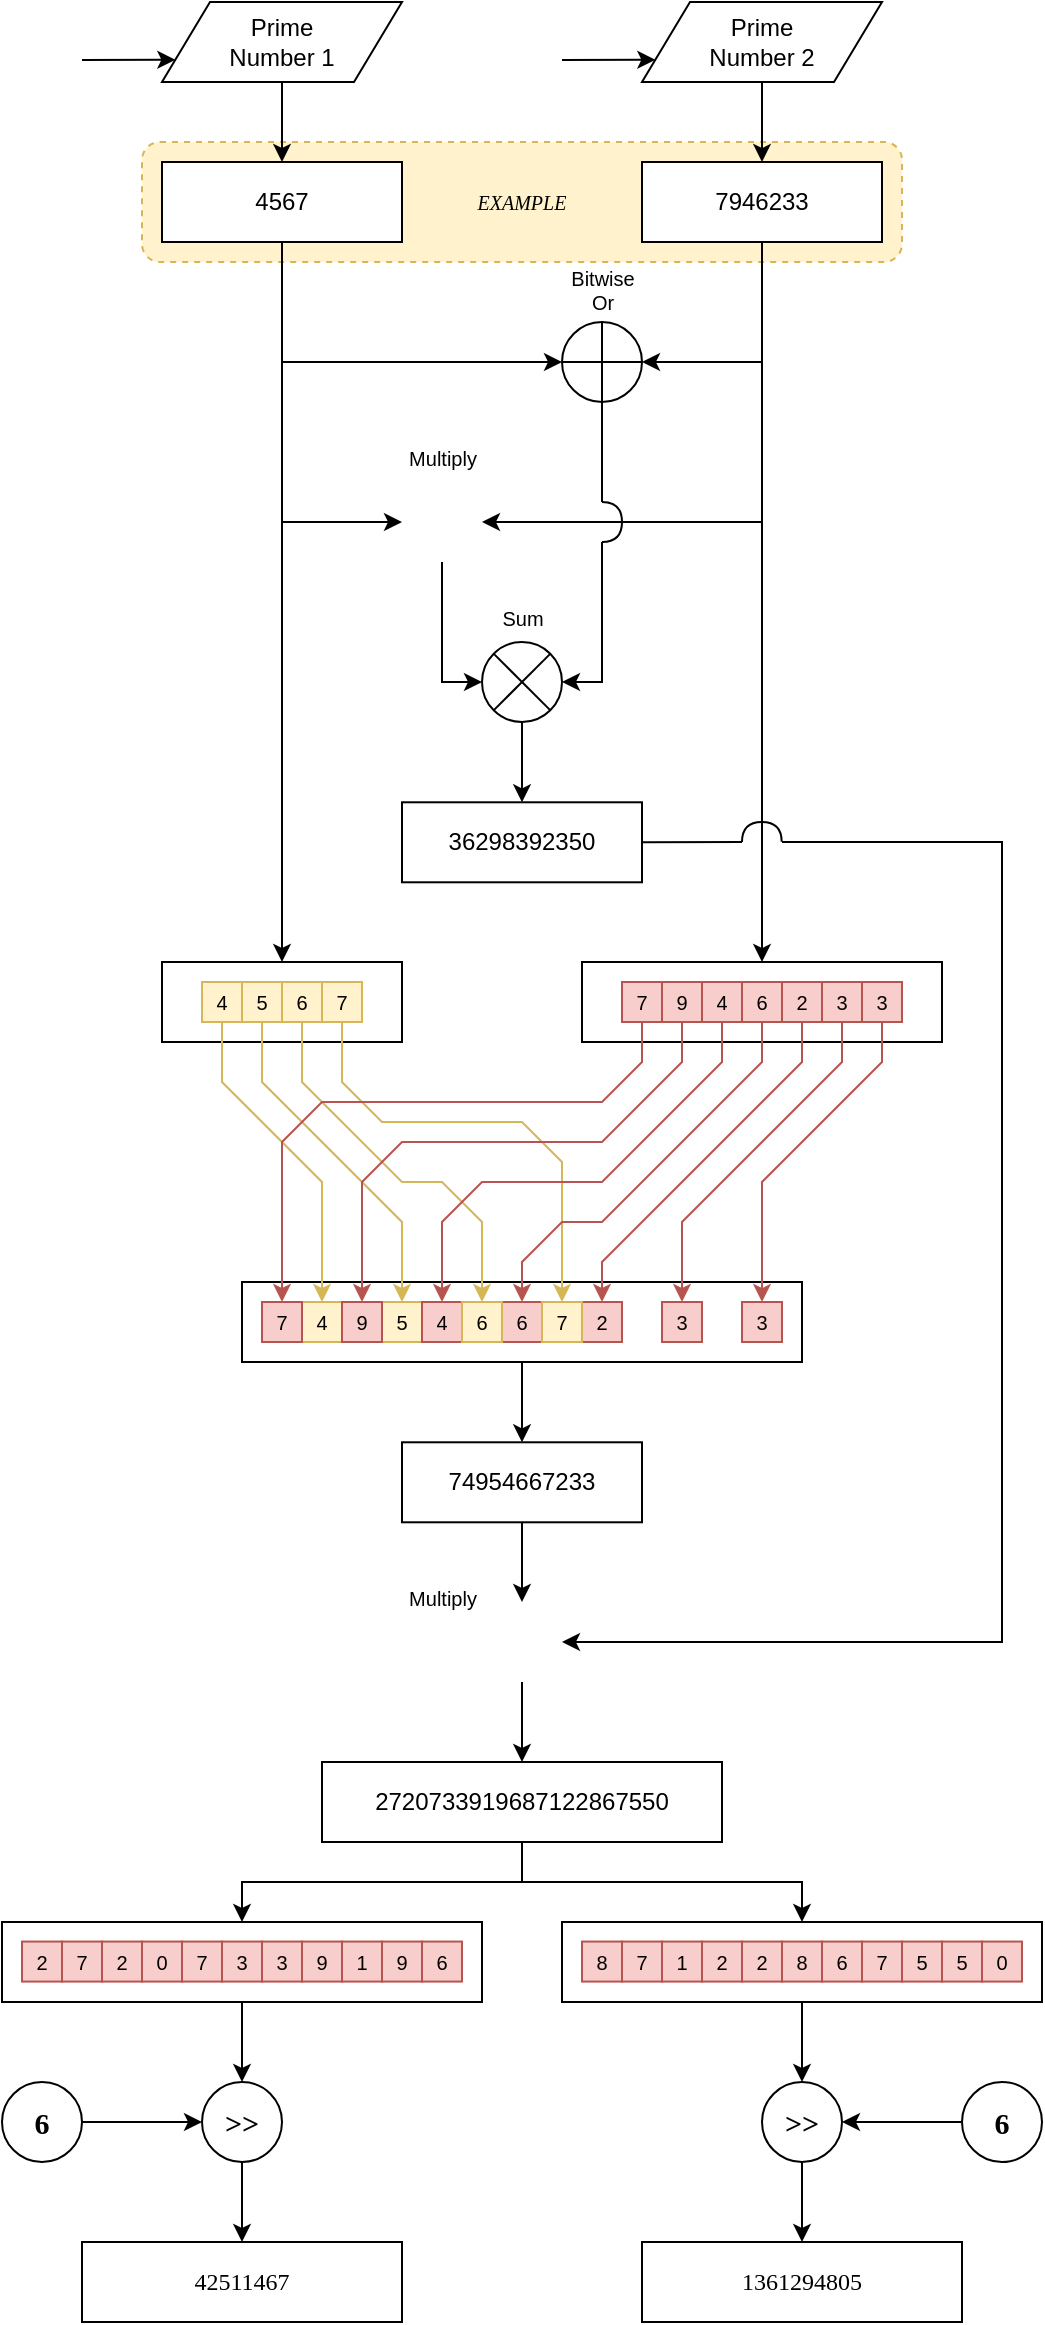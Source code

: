 <mxfile version="12.1.3" type="device" pages="1"><diagram id="jbqOxsmeRK4jjhSjSJYI" name="Page-1"><mxGraphModel dx="1173" dy="638" grid="1" gridSize="10" guides="1" tooltips="1" connect="1" arrows="1" fold="1" page="1" pageScale="1" pageWidth="827" pageHeight="1169" math="0" shadow="0"><root><mxCell id="0"/><mxCell id="1" parent="0"/><mxCell id="CDNCdP-8ZoAq6dgGK4kh-92" style="edgeStyle=none;rounded=0;orthogonalLoop=1;jettySize=auto;html=1;exitX=0.5;exitY=1;exitDx=0;exitDy=0;fontFamily=Verdana;fontSize=10;" edge="1" parent="1" source="CDNCdP-8ZoAq6dgGK4kh-89" target="CDNCdP-8ZoAq6dgGK4kh-90"><mxGeometry relative="1" as="geometry"/></mxCell><mxCell id="CDNCdP-8ZoAq6dgGK4kh-89" value="" style="rounded=0;whiteSpace=wrap;html=1;fillColor=#ffffff;fontFamily=Verdana;fontSize=10;align=center;" vertex="1" parent="1"><mxGeometry x="280" y="680" width="280" height="40" as="geometry"/></mxCell><mxCell id="CDNCdP-8ZoAq6dgGK4kh-86" value="" style="rounded=0;whiteSpace=wrap;html=1;fillColor=#ffffff;fontFamily=Verdana;fontSize=10;align=center;" vertex="1" parent="1"><mxGeometry x="450" y="520" width="180" height="40" as="geometry"/></mxCell><mxCell id="CDNCdP-8ZoAq6dgGK4kh-85" value="" style="rounded=0;whiteSpace=wrap;html=1;fillColor=#ffffff;fontFamily=Verdana;fontSize=10;align=center;" vertex="1" parent="1"><mxGeometry x="240" y="520" width="120" height="40" as="geometry"/></mxCell><mxCell id="CDNCdP-8ZoAq6dgGK4kh-80" value="" style="rounded=1;whiteSpace=wrap;html=1;fontSize=10;align=center;dashed=1;fillColor=#fff2cc;strokeColor=#d6b656;fontStyle=0" vertex="1" parent="1"><mxGeometry x="230" y="110" width="380" height="60" as="geometry"/></mxCell><mxCell id="CDNCdP-8ZoAq6dgGK4kh-10" style="edgeStyle=orthogonalEdgeStyle;rounded=0;orthogonalLoop=1;jettySize=auto;html=1;exitX=0.5;exitY=1;exitDx=0;exitDy=0;entryX=0.5;entryY=0;entryDx=0;entryDy=0;" edge="1" parent="1" source="CDNCdP-8ZoAq6dgGK4kh-1" target="CDNCdP-8ZoAq6dgGK4kh-7"><mxGeometry relative="1" as="geometry"/></mxCell><mxCell id="CDNCdP-8ZoAq6dgGK4kh-1" value="&lt;div&gt;Prime&lt;/div&gt;&lt;div&gt;Number 1&lt;/div&gt;" style="shape=parallelogram;perimeter=parallelogramPerimeter;whiteSpace=wrap;html=1;" vertex="1" parent="1"><mxGeometry x="240" y="40" width="120" height="40" as="geometry"/></mxCell><mxCell id="CDNCdP-8ZoAq6dgGK4kh-9" style="edgeStyle=orthogonalEdgeStyle;rounded=0;orthogonalLoop=1;jettySize=auto;html=1;exitX=0.5;exitY=1;exitDx=0;exitDy=0;entryX=0.5;entryY=0;entryDx=0;entryDy=0;" edge="1" parent="1" source="CDNCdP-8ZoAq6dgGK4kh-2" target="CDNCdP-8ZoAq6dgGK4kh-8"><mxGeometry relative="1" as="geometry"/></mxCell><mxCell id="CDNCdP-8ZoAq6dgGK4kh-2" value="&lt;div&gt;Prime&lt;/div&gt;&lt;div&gt;Number 2&lt;br&gt;&lt;/div&gt;" style="shape=parallelogram;perimeter=parallelogramPerimeter;whiteSpace=wrap;html=1;" vertex="1" parent="1"><mxGeometry x="480" y="40" width="120" height="40" as="geometry"/></mxCell><mxCell id="CDNCdP-8ZoAq6dgGK4kh-3" value="" style="endArrow=classic;html=1;entryX=0;entryY=0.75;entryDx=0;entryDy=0;" edge="1" parent="1" target="CDNCdP-8ZoAq6dgGK4kh-1"><mxGeometry width="50" height="50" relative="1" as="geometry"><mxPoint x="200" y="69" as="sourcePoint"/><mxPoint x="260" y="120" as="targetPoint"/></mxGeometry></mxCell><mxCell id="CDNCdP-8ZoAq6dgGK4kh-4" value="" style="endArrow=classic;html=1;entryX=0;entryY=0.75;entryDx=0;entryDy=0;" edge="1" parent="1" target="CDNCdP-8ZoAq6dgGK4kh-2"><mxGeometry width="50" height="50" relative="1" as="geometry"><mxPoint x="440" y="69" as="sourcePoint"/><mxPoint x="390" y="100" as="targetPoint"/></mxGeometry></mxCell><mxCell id="CDNCdP-8ZoAq6dgGK4kh-16" style="edgeStyle=orthogonalEdgeStyle;rounded=0;orthogonalLoop=1;jettySize=auto;html=1;exitX=0.5;exitY=1;exitDx=0;exitDy=0;entryX=0;entryY=0.5;entryDx=0;entryDy=0;" edge="1" parent="1" source="CDNCdP-8ZoAq6dgGK4kh-7" target="CDNCdP-8ZoAq6dgGK4kh-11"><mxGeometry relative="1" as="geometry"/></mxCell><mxCell id="CDNCdP-8ZoAq6dgGK4kh-18" style="edgeStyle=orthogonalEdgeStyle;rounded=0;orthogonalLoop=1;jettySize=auto;html=1;exitX=0.5;exitY=1;exitDx=0;exitDy=0;entryX=0;entryY=0.5;entryDx=0;entryDy=0;" edge="1" parent="1" source="CDNCdP-8ZoAq6dgGK4kh-7" target="CDNCdP-8ZoAq6dgGK4kh-17"><mxGeometry relative="1" as="geometry"/></mxCell><mxCell id="CDNCdP-8ZoAq6dgGK4kh-88" style="edgeStyle=none;rounded=0;orthogonalLoop=1;jettySize=auto;html=1;exitX=0.5;exitY=1;exitDx=0;exitDy=0;entryX=0.5;entryY=0;entryDx=0;entryDy=0;fontFamily=Verdana;fontSize=10;" edge="1" parent="1" source="CDNCdP-8ZoAq6dgGK4kh-7" target="CDNCdP-8ZoAq6dgGK4kh-85"><mxGeometry relative="1" as="geometry"/></mxCell><mxCell id="CDNCdP-8ZoAq6dgGK4kh-7" value="4567" style="rounded=0;whiteSpace=wrap;html=1;" vertex="1" parent="1"><mxGeometry x="240" y="120" width="120" height="40" as="geometry"/></mxCell><mxCell id="CDNCdP-8ZoAq6dgGK4kh-15" style="edgeStyle=orthogonalEdgeStyle;rounded=0;orthogonalLoop=1;jettySize=auto;html=1;exitX=0.5;exitY=1;exitDx=0;exitDy=0;entryX=1;entryY=0.5;entryDx=0;entryDy=0;" edge="1" parent="1" source="CDNCdP-8ZoAq6dgGK4kh-8" target="CDNCdP-8ZoAq6dgGK4kh-11"><mxGeometry relative="1" as="geometry"/></mxCell><mxCell id="CDNCdP-8ZoAq6dgGK4kh-19" style="edgeStyle=orthogonalEdgeStyle;rounded=0;orthogonalLoop=1;jettySize=auto;html=1;exitX=0.5;exitY=1;exitDx=0;exitDy=0;entryX=1;entryY=0.5;entryDx=0;entryDy=0;" edge="1" parent="1" source="CDNCdP-8ZoAq6dgGK4kh-8" target="CDNCdP-8ZoAq6dgGK4kh-17"><mxGeometry relative="1" as="geometry"/></mxCell><mxCell id="CDNCdP-8ZoAq6dgGK4kh-87" style="edgeStyle=none;rounded=0;orthogonalLoop=1;jettySize=auto;html=1;exitX=0.5;exitY=1;exitDx=0;exitDy=0;entryX=0.5;entryY=0;entryDx=0;entryDy=0;fontFamily=Verdana;fontSize=10;" edge="1" parent="1" source="CDNCdP-8ZoAq6dgGK4kh-8" target="CDNCdP-8ZoAq6dgGK4kh-86"><mxGeometry relative="1" as="geometry"/></mxCell><mxCell id="CDNCdP-8ZoAq6dgGK4kh-8" value="7946233" style="rounded=0;whiteSpace=wrap;html=1;" vertex="1" parent="1"><mxGeometry x="480" y="120" width="120" height="40" as="geometry"/></mxCell><mxCell id="CDNCdP-8ZoAq6dgGK4kh-11" value="" style="shape=orEllipse;perimeter=ellipsePerimeter;whiteSpace=wrap;html=1;backgroundOutline=1;" vertex="1" parent="1"><mxGeometry x="440" y="200" width="40" height="40" as="geometry"/></mxCell><mxCell id="CDNCdP-8ZoAq6dgGK4kh-30" style="edgeStyle=orthogonalEdgeStyle;rounded=0;orthogonalLoop=1;jettySize=auto;html=1;exitX=0.5;exitY=1;exitDx=0;exitDy=0;entryX=0;entryY=0.5;entryDx=0;entryDy=0;fontSize=10;" edge="1" parent="1" source="CDNCdP-8ZoAq6dgGK4kh-17" target="CDNCdP-8ZoAq6dgGK4kh-22"><mxGeometry relative="1" as="geometry"/></mxCell><mxCell id="CDNCdP-8ZoAq6dgGK4kh-17" value="" style="shape=image;html=1;verticalAlign=top;verticalLabelPosition=bottom;labelBackgroundColor=#ffffff;imageAspect=0;aspect=fixed;image=https://cdn2.iconfinder.com/data/icons/ios-tab-bar/25/Cross_Cricle-128.png" vertex="1" parent="1"><mxGeometry x="360" y="280" width="40" height="40" as="geometry"/></mxCell><mxCell id="CDNCdP-8ZoAq6dgGK4kh-20" value="&lt;div style=&quot;font-size: 10px;&quot;&gt;Bitwise&lt;/div&gt;&lt;div style=&quot;font-size: 10px;&quot; align=&quot;center&quot;&gt;Or&lt;/div&gt;" style="text;html=1;resizable=0;points=[];autosize=1;align=center;verticalAlign=top;spacingTop=-4;fontSize=10;" vertex="1" parent="1"><mxGeometry x="430" y="170" width="60" height="30" as="geometry"/></mxCell><mxCell id="CDNCdP-8ZoAq6dgGK4kh-21" value="Multiply" style="text;html=1;resizable=0;points=[];autosize=1;align=center;verticalAlign=top;spacingTop=-4;fontSize=10;" vertex="1" parent="1"><mxGeometry x="350" y="260" width="60" height="10" as="geometry"/></mxCell><mxCell id="CDNCdP-8ZoAq6dgGK4kh-95" style="edgeStyle=none;rounded=0;orthogonalLoop=1;jettySize=auto;html=1;exitX=0.5;exitY=1;exitDx=0;exitDy=0;entryX=0.5;entryY=0;entryDx=0;entryDy=0;fontFamily=Verdana;fontSize=10;" edge="1" parent="1" source="CDNCdP-8ZoAq6dgGK4kh-22" target="CDNCdP-8ZoAq6dgGK4kh-94"><mxGeometry relative="1" as="geometry"/></mxCell><mxCell id="CDNCdP-8ZoAq6dgGK4kh-22" value="" style="shape=sumEllipse;perimeter=ellipsePerimeter;whiteSpace=wrap;html=1;backgroundOutline=1;fontSize=10;" vertex="1" parent="1"><mxGeometry x="400" y="360" width="40" height="40" as="geometry"/></mxCell><mxCell id="CDNCdP-8ZoAq6dgGK4kh-25" value="" style="endArrow=none;html=1;fontSize=10;edgeStyle=orthogonalEdgeStyle;curved=1;" edge="1" parent="1"><mxGeometry width="50" height="50" relative="1" as="geometry"><mxPoint x="460" y="310" as="sourcePoint"/><mxPoint x="460" y="290" as="targetPoint"/><Array as="points"><mxPoint x="470" y="310"/><mxPoint x="470" y="290"/></Array></mxGeometry></mxCell><mxCell id="CDNCdP-8ZoAq6dgGK4kh-27" value="" style="endArrow=classic;html=1;fontSize=10;entryX=1;entryY=0.5;entryDx=0;entryDy=0;edgeStyle=orthogonalEdgeStyle;rounded=0;" edge="1" parent="1" target="CDNCdP-8ZoAq6dgGK4kh-22"><mxGeometry width="50" height="50" relative="1" as="geometry"><mxPoint x="460" y="310" as="sourcePoint"/><mxPoint x="530" y="330" as="targetPoint"/><Array as="points"><mxPoint x="460" y="380"/></Array></mxGeometry></mxCell><mxCell id="CDNCdP-8ZoAq6dgGK4kh-28" value="" style="endArrow=none;html=1;fontSize=10;entryX=0.5;entryY=1;entryDx=0;entryDy=0;" edge="1" parent="1" target="CDNCdP-8ZoAq6dgGK4kh-11"><mxGeometry width="50" height="50" relative="1" as="geometry"><mxPoint x="460" y="290" as="sourcePoint"/><mxPoint x="480" y="310" as="targetPoint"/></mxGeometry></mxCell><mxCell id="CDNCdP-8ZoAq6dgGK4kh-31" value="Sum" style="text;html=1;resizable=0;points=[];autosize=1;align=center;verticalAlign=top;spacingTop=-4;fontSize=10;" vertex="1" parent="1"><mxGeometry x="400" y="340" width="40" height="10" as="geometry"/></mxCell><mxCell id="CDNCdP-8ZoAq6dgGK4kh-78" style="edgeStyle=none;rounded=0;orthogonalLoop=1;jettySize=auto;html=1;exitX=0.5;exitY=1;exitDx=0;exitDy=0;fontSize=10;entryX=0.5;entryY=0;entryDx=0;entryDy=0;fillColor=#fff2cc;strokeColor=#d6b656;" edge="1" parent="1" source="CDNCdP-8ZoAq6dgGK4kh-32" target="CDNCdP-8ZoAq6dgGK4kh-45"><mxGeometry relative="1" as="geometry"><mxPoint x="260" y="580" as="targetPoint"/><Array as="points"><mxPoint x="270" y="580"/><mxPoint x="320" y="630"/></Array></mxGeometry></mxCell><mxCell id="CDNCdP-8ZoAq6dgGK4kh-32" value="4" style="rounded=0;whiteSpace=wrap;html=1;fontSize=10;align=center;fillColor=#fff2cc;strokeColor=#d6b656;" vertex="1" parent="1"><mxGeometry x="260" y="530" width="20" height="20" as="geometry"/></mxCell><mxCell id="CDNCdP-8ZoAq6dgGK4kh-84" style="edgeStyle=none;rounded=0;orthogonalLoop=1;jettySize=auto;html=1;exitX=0.5;exitY=1;exitDx=0;exitDy=0;entryX=0.5;entryY=0;entryDx=0;entryDy=0;fontFamily=Verdana;fontSize=10;fillColor=#fff2cc;strokeColor=#d6b656;" edge="1" parent="1" source="CDNCdP-8ZoAq6dgGK4kh-33" target="CDNCdP-8ZoAq6dgGK4kh-47"><mxGeometry relative="1" as="geometry"><Array as="points"><mxPoint x="290" y="580"/><mxPoint x="360" y="650"/></Array></mxGeometry></mxCell><mxCell id="CDNCdP-8ZoAq6dgGK4kh-33" value="5" style="rounded=0;whiteSpace=wrap;html=1;fontSize=10;align=center;fillColor=#fff2cc;strokeColor=#d6b656;" vertex="1" parent="1"><mxGeometry x="280" y="530" width="20" height="20" as="geometry"/></mxCell><mxCell id="CDNCdP-8ZoAq6dgGK4kh-76" style="edgeStyle=none;rounded=0;orthogonalLoop=1;jettySize=auto;html=1;exitX=0.5;exitY=1;exitDx=0;exitDy=0;entryX=0.5;entryY=0;entryDx=0;entryDy=0;fontSize=10;fillColor=#fff2cc;strokeColor=#d6b656;" edge="1" parent="1" source="CDNCdP-8ZoAq6dgGK4kh-34" target="CDNCdP-8ZoAq6dgGK4kh-54"><mxGeometry relative="1" as="geometry"><Array as="points"><mxPoint x="310" y="580"/><mxPoint x="360" y="630"/><mxPoint x="380" y="630"/><mxPoint x="400" y="650"/></Array></mxGeometry></mxCell><mxCell id="CDNCdP-8ZoAq6dgGK4kh-34" value="6" style="rounded=0;whiteSpace=wrap;html=1;fontSize=10;align=center;fillColor=#fff2cc;strokeColor=#d6b656;" vertex="1" parent="1"><mxGeometry x="300" y="530" width="20" height="20" as="geometry"/></mxCell><mxCell id="CDNCdP-8ZoAq6dgGK4kh-75" style="edgeStyle=none;rounded=0;orthogonalLoop=1;jettySize=auto;html=1;exitX=0.5;exitY=1;exitDx=0;exitDy=0;entryX=0.5;entryY=0;entryDx=0;entryDy=0;fontSize=10;fillColor=#fff2cc;strokeColor=#d6b656;" edge="1" parent="1" source="CDNCdP-8ZoAq6dgGK4kh-35" target="CDNCdP-8ZoAq6dgGK4kh-55"><mxGeometry relative="1" as="geometry"><Array as="points"><mxPoint x="330" y="580"/><mxPoint x="350" y="600"/><mxPoint x="420" y="600"/><mxPoint x="440" y="620"/></Array></mxGeometry></mxCell><mxCell id="CDNCdP-8ZoAq6dgGK4kh-35" value="7" style="rounded=0;whiteSpace=wrap;html=1;fontSize=10;align=center;fillColor=#fff2cc;strokeColor=#d6b656;" vertex="1" parent="1"><mxGeometry x="320" y="530" width="20" height="20" as="geometry"/></mxCell><mxCell id="CDNCdP-8ZoAq6dgGK4kh-63" style="edgeStyle=none;rounded=0;orthogonalLoop=1;jettySize=auto;html=1;exitX=0.5;exitY=1;exitDx=0;exitDy=0;entryX=0.5;entryY=0;entryDx=0;entryDy=0;fontSize=10;fillColor=#f8cecc;strokeColor=#b85450;" edge="1" parent="1" source="CDNCdP-8ZoAq6dgGK4kh-36" target="CDNCdP-8ZoAq6dgGK4kh-46"><mxGeometry relative="1" as="geometry"><Array as="points"><mxPoint x="480" y="570"/><mxPoint x="460" y="590"/><mxPoint x="320" y="590"/><mxPoint x="300" y="610"/></Array></mxGeometry></mxCell><mxCell id="CDNCdP-8ZoAq6dgGK4kh-36" value="7" style="rounded=0;whiteSpace=wrap;html=1;fontSize=10;align=center;fillColor=#f8cecc;strokeColor=#b85450;" vertex="1" parent="1"><mxGeometry x="470" y="530" width="20" height="20" as="geometry"/></mxCell><mxCell id="CDNCdP-8ZoAq6dgGK4kh-65" style="edgeStyle=none;rounded=0;orthogonalLoop=1;jettySize=auto;html=1;exitX=0.5;exitY=1;exitDx=0;exitDy=0;entryX=0.5;entryY=0;entryDx=0;entryDy=0;fontSize=10;fillColor=#f8cecc;strokeColor=#b85450;" edge="1" parent="1" source="CDNCdP-8ZoAq6dgGK4kh-37" target="CDNCdP-8ZoAq6dgGK4kh-48"><mxGeometry relative="1" as="geometry"><Array as="points"><mxPoint x="500" y="570"/><mxPoint x="460" y="610"/><mxPoint x="360" y="610"/><mxPoint x="340" y="630"/></Array></mxGeometry></mxCell><mxCell id="CDNCdP-8ZoAq6dgGK4kh-37" value="9" style="rounded=0;whiteSpace=wrap;html=1;fontSize=10;align=center;fillColor=#f8cecc;strokeColor=#b85450;" vertex="1" parent="1"><mxGeometry x="490" y="530" width="20" height="20" as="geometry"/></mxCell><mxCell id="CDNCdP-8ZoAq6dgGK4kh-66" style="edgeStyle=none;rounded=0;orthogonalLoop=1;jettySize=auto;html=1;exitX=0.5;exitY=1;exitDx=0;exitDy=0;entryX=0.5;entryY=0;entryDx=0;entryDy=0;fontSize=10;fillColor=#f8cecc;strokeColor=#b85450;" edge="1" parent="1" source="CDNCdP-8ZoAq6dgGK4kh-38" target="CDNCdP-8ZoAq6dgGK4kh-49"><mxGeometry relative="1" as="geometry"><Array as="points"><mxPoint x="520" y="570"/><mxPoint x="460" y="630"/><mxPoint x="400" y="630"/><mxPoint x="380" y="650"/></Array></mxGeometry></mxCell><mxCell id="CDNCdP-8ZoAq6dgGK4kh-38" value="4" style="rounded=0;whiteSpace=wrap;html=1;fontSize=10;align=center;fillColor=#f8cecc;strokeColor=#b85450;" vertex="1" parent="1"><mxGeometry x="510" y="530" width="20" height="20" as="geometry"/></mxCell><mxCell id="CDNCdP-8ZoAq6dgGK4kh-67" style="edgeStyle=none;rounded=0;orthogonalLoop=1;jettySize=auto;html=1;exitX=0.5;exitY=1;exitDx=0;exitDy=0;entryX=0.5;entryY=0;entryDx=0;entryDy=0;fontSize=10;fillColor=#f8cecc;strokeColor=#b85450;" edge="1" parent="1" source="CDNCdP-8ZoAq6dgGK4kh-39" target="CDNCdP-8ZoAq6dgGK4kh-50"><mxGeometry relative="1" as="geometry"><Array as="points"><mxPoint x="540" y="570"/><mxPoint x="460" y="650"/><mxPoint x="440" y="650"/><mxPoint x="420" y="670"/></Array></mxGeometry></mxCell><mxCell id="CDNCdP-8ZoAq6dgGK4kh-39" value="6" style="rounded=0;whiteSpace=wrap;html=1;fontSize=10;align=center;fillColor=#f8cecc;strokeColor=#b85450;" vertex="1" parent="1"><mxGeometry x="530" y="530" width="20" height="20" as="geometry"/></mxCell><mxCell id="CDNCdP-8ZoAq6dgGK4kh-68" style="edgeStyle=none;rounded=0;orthogonalLoop=1;jettySize=auto;html=1;exitX=0.5;exitY=1;exitDx=0;exitDy=0;fontSize=10;entryX=0.5;entryY=0;entryDx=0;entryDy=0;fillColor=#f8cecc;strokeColor=#b85450;" edge="1" parent="1" source="CDNCdP-8ZoAq6dgGK4kh-40" target="CDNCdP-8ZoAq6dgGK4kh-51"><mxGeometry relative="1" as="geometry"><mxPoint x="570" y="640" as="targetPoint"/><Array as="points"><mxPoint x="560" y="570"/><mxPoint x="460" y="670"/></Array></mxGeometry></mxCell><mxCell id="CDNCdP-8ZoAq6dgGK4kh-40" value="2" style="rounded=0;whiteSpace=wrap;html=1;fontSize=10;align=center;fillColor=#f8cecc;strokeColor=#b85450;" vertex="1" parent="1"><mxGeometry x="550" y="530" width="20" height="20" as="geometry"/></mxCell><mxCell id="CDNCdP-8ZoAq6dgGK4kh-69" style="edgeStyle=none;rounded=0;orthogonalLoop=1;jettySize=auto;html=1;exitX=0.5;exitY=1;exitDx=0;exitDy=0;entryX=0.5;entryY=0;entryDx=0;entryDy=0;fontSize=10;fillColor=#f8cecc;strokeColor=#b85450;" edge="1" parent="1" source="CDNCdP-8ZoAq6dgGK4kh-41" target="CDNCdP-8ZoAq6dgGK4kh-52"><mxGeometry relative="1" as="geometry"><Array as="points"><mxPoint x="580" y="570"/><mxPoint x="500" y="650"/></Array></mxGeometry></mxCell><mxCell id="CDNCdP-8ZoAq6dgGK4kh-41" value="3" style="rounded=0;whiteSpace=wrap;html=1;fontSize=10;align=center;fillColor=#f8cecc;strokeColor=#b85450;" vertex="1" parent="1"><mxGeometry x="570" y="530" width="20" height="20" as="geometry"/></mxCell><mxCell id="CDNCdP-8ZoAq6dgGK4kh-70" style="edgeStyle=none;rounded=0;orthogonalLoop=1;jettySize=auto;html=1;exitX=0.5;exitY=1;exitDx=0;exitDy=0;entryX=0.5;entryY=0;entryDx=0;entryDy=0;fontSize=10;fillColor=#f8cecc;strokeColor=#b85450;" edge="1" parent="1" source="CDNCdP-8ZoAq6dgGK4kh-42" target="CDNCdP-8ZoAq6dgGK4kh-53"><mxGeometry relative="1" as="geometry"><Array as="points"><mxPoint x="600" y="570"/><mxPoint x="540" y="630"/></Array></mxGeometry></mxCell><mxCell id="CDNCdP-8ZoAq6dgGK4kh-42" value="3" style="rounded=0;whiteSpace=wrap;html=1;fontSize=10;align=center;fillColor=#f8cecc;strokeColor=#b85450;" vertex="1" parent="1"><mxGeometry x="590" y="530" width="20" height="20" as="geometry"/></mxCell><mxCell id="CDNCdP-8ZoAq6dgGK4kh-45" value="4" style="rounded=0;whiteSpace=wrap;html=1;fontSize=10;align=center;fillColor=#fff2cc;strokeColor=#d6b656;" vertex="1" parent="1"><mxGeometry x="310" y="690" width="20" height="20" as="geometry"/></mxCell><mxCell id="CDNCdP-8ZoAq6dgGK4kh-46" value="7" style="rounded=0;whiteSpace=wrap;html=1;fontSize=10;align=center;fillColor=#f8cecc;strokeColor=#b85450;" vertex="1" parent="1"><mxGeometry x="290" y="690" width="20" height="20" as="geometry"/></mxCell><mxCell id="CDNCdP-8ZoAq6dgGK4kh-47" value="5" style="rounded=0;whiteSpace=wrap;html=1;fontSize=10;align=center;fillColor=#fff2cc;strokeColor=#d6b656;" vertex="1" parent="1"><mxGeometry x="350" y="690" width="20" height="20" as="geometry"/></mxCell><mxCell id="CDNCdP-8ZoAq6dgGK4kh-48" value="9" style="rounded=0;whiteSpace=wrap;html=1;fontSize=10;align=center;fillColor=#f8cecc;strokeColor=#b85450;" vertex="1" parent="1"><mxGeometry x="330" y="690" width="20" height="20" as="geometry"/></mxCell><mxCell id="CDNCdP-8ZoAq6dgGK4kh-49" value="4" style="rounded=0;whiteSpace=wrap;html=1;fontSize=10;align=center;fillColor=#f8cecc;strokeColor=#b85450;" vertex="1" parent="1"><mxGeometry x="370" y="690" width="20" height="20" as="geometry"/></mxCell><mxCell id="CDNCdP-8ZoAq6dgGK4kh-50" value="6" style="rounded=0;whiteSpace=wrap;html=1;fontSize=10;align=center;fillColor=#f8cecc;strokeColor=#b85450;" vertex="1" parent="1"><mxGeometry x="410" y="690" width="20" height="20" as="geometry"/></mxCell><mxCell id="CDNCdP-8ZoAq6dgGK4kh-51" value="2" style="rounded=0;whiteSpace=wrap;html=1;fontSize=10;align=center;fillColor=#f8cecc;strokeColor=#b85450;" vertex="1" parent="1"><mxGeometry x="450" y="690" width="20" height="20" as="geometry"/></mxCell><mxCell id="CDNCdP-8ZoAq6dgGK4kh-52" value="3" style="rounded=0;whiteSpace=wrap;html=1;fontSize=10;align=center;fillColor=#f8cecc;strokeColor=#b85450;" vertex="1" parent="1"><mxGeometry x="490" y="690" width="20" height="20" as="geometry"/></mxCell><mxCell id="CDNCdP-8ZoAq6dgGK4kh-53" value="3" style="rounded=0;whiteSpace=wrap;html=1;fontSize=10;align=center;fillColor=#f8cecc;strokeColor=#b85450;" vertex="1" parent="1"><mxGeometry x="530" y="690" width="20" height="20" as="geometry"/></mxCell><mxCell id="CDNCdP-8ZoAq6dgGK4kh-54" value="6" style="rounded=0;whiteSpace=wrap;html=1;fontSize=10;align=center;fillColor=#fff2cc;strokeColor=#d6b656;" vertex="1" parent="1"><mxGeometry x="390" y="690" width="20" height="20" as="geometry"/></mxCell><mxCell id="CDNCdP-8ZoAq6dgGK4kh-55" value="7" style="rounded=0;whiteSpace=wrap;html=1;fontSize=10;align=center;fillColor=#fff2cc;strokeColor=#d6b656;" vertex="1" parent="1"><mxGeometry x="430" y="690" width="20" height="20" as="geometry"/></mxCell><mxCell id="CDNCdP-8ZoAq6dgGK4kh-83" value="EXAMPLE" style="text;html=1;strokeColor=none;fillColor=none;align=center;verticalAlign=middle;whiteSpace=wrap;rounded=0;fontSize=10;fontStyle=2;fontFamily=Verdana;" vertex="1" parent="1"><mxGeometry x="400" y="130" width="40" height="20" as="geometry"/></mxCell><mxCell id="CDNCdP-8ZoAq6dgGK4kh-97" style="edgeStyle=none;rounded=0;orthogonalLoop=1;jettySize=auto;html=1;exitX=0.5;exitY=1;exitDx=0;exitDy=0;entryX=0.5;entryY=0;entryDx=0;entryDy=0;fontFamily=Verdana;fontSize=10;" edge="1" parent="1" source="CDNCdP-8ZoAq6dgGK4kh-90" target="CDNCdP-8ZoAq6dgGK4kh-96"><mxGeometry relative="1" as="geometry"/></mxCell><mxCell id="CDNCdP-8ZoAq6dgGK4kh-90" value="74954667233" style="rounded=0;whiteSpace=wrap;html=1;" vertex="1" parent="1"><mxGeometry x="360" y="760.143" width="120" height="40" as="geometry"/></mxCell><mxCell id="CDNCdP-8ZoAq6dgGK4kh-94" value="36298392350" style="rounded=0;whiteSpace=wrap;html=1;" vertex="1" parent="1"><mxGeometry x="360" y="440.143" width="120" height="40" as="geometry"/></mxCell><mxCell id="CDNCdP-8ZoAq6dgGK4kh-104" style="edgeStyle=none;rounded=0;orthogonalLoop=1;jettySize=auto;html=1;exitX=0.5;exitY=1;exitDx=0;exitDy=0;entryX=0.5;entryY=0;entryDx=0;entryDy=0;fontFamily=Verdana;fontSize=10;" edge="1" parent="1" source="CDNCdP-8ZoAq6dgGK4kh-96" target="CDNCdP-8ZoAq6dgGK4kh-103"><mxGeometry relative="1" as="geometry"/></mxCell><mxCell id="CDNCdP-8ZoAq6dgGK4kh-96" value="" style="shape=image;html=1;verticalAlign=top;verticalLabelPosition=bottom;labelBackgroundColor=#ffffff;imageAspect=0;aspect=fixed;image=https://cdn2.iconfinder.com/data/icons/ios-tab-bar/25/Cross_Cricle-128.png" vertex="1" parent="1"><mxGeometry x="400" y="840" width="40" height="40" as="geometry"/></mxCell><mxCell id="CDNCdP-8ZoAq6dgGK4kh-99" value="" style="endArrow=none;html=1;fontSize=10;edgeStyle=orthogonalEdgeStyle;curved=1;" edge="1" parent="1"><mxGeometry width="50" height="50" relative="1" as="geometry"><mxPoint x="549.833" y="459.833" as="sourcePoint"/><mxPoint x="530" y="460" as="targetPoint"/><Array as="points"><mxPoint x="550" y="450"/><mxPoint x="530" y="450"/></Array></mxGeometry></mxCell><mxCell id="CDNCdP-8ZoAq6dgGK4kh-100" value="" style="endArrow=none;html=1;fontFamily=Verdana;fontSize=10;exitX=1;exitY=0.5;exitDx=0;exitDy=0;" edge="1" parent="1" source="CDNCdP-8ZoAq6dgGK4kh-94"><mxGeometry width="50" height="50" relative="1" as="geometry"><mxPoint x="500" y="500" as="sourcePoint"/><mxPoint x="530" y="460" as="targetPoint"/></mxGeometry></mxCell><mxCell id="CDNCdP-8ZoAq6dgGK4kh-101" value="" style="endArrow=classic;html=1;fontFamily=Verdana;fontSize=10;entryX=1;entryY=0.5;entryDx=0;entryDy=0;rounded=0;" edge="1" parent="1" target="CDNCdP-8ZoAq6dgGK4kh-96"><mxGeometry width="50" height="50" relative="1" as="geometry"><mxPoint x="550" y="460" as="sourcePoint"/><mxPoint x="670" y="440" as="targetPoint"/><Array as="points"><mxPoint x="660" y="460"/><mxPoint x="660" y="860"/></Array></mxGeometry></mxCell><mxCell id="CDNCdP-8ZoAq6dgGK4kh-102" value="Multiply" style="text;html=1;resizable=0;points=[];autosize=1;align=center;verticalAlign=top;spacingTop=-4;fontSize=10;" vertex="1" parent="1"><mxGeometry x="350" y="830" width="60" height="10" as="geometry"/></mxCell><mxCell id="CDNCdP-8ZoAq6dgGK4kh-138" style="edgeStyle=orthogonalEdgeStyle;rounded=0;orthogonalLoop=1;jettySize=auto;html=1;exitX=0.5;exitY=1;exitDx=0;exitDy=0;entryX=0.5;entryY=0;entryDx=0;entryDy=0;fontFamily=Verdana;fontSize=10;" edge="1" parent="1" source="CDNCdP-8ZoAq6dgGK4kh-103" target="CDNCdP-8ZoAq6dgGK4kh-133"><mxGeometry relative="1" as="geometry"/></mxCell><mxCell id="CDNCdP-8ZoAq6dgGK4kh-139" style="edgeStyle=orthogonalEdgeStyle;rounded=0;orthogonalLoop=1;jettySize=auto;html=1;exitX=0.5;exitY=1;exitDx=0;exitDy=0;entryX=0.5;entryY=0;entryDx=0;entryDy=0;fontFamily=Verdana;fontSize=10;" edge="1" parent="1" source="CDNCdP-8ZoAq6dgGK4kh-103" target="CDNCdP-8ZoAq6dgGK4kh-134"><mxGeometry relative="1" as="geometry"/></mxCell><mxCell id="CDNCdP-8ZoAq6dgGK4kh-103" value="2720733919687122867550" style="rounded=0;whiteSpace=wrap;html=1;" vertex="1" parent="1"><mxGeometry x="320" y="920" width="200" height="40" as="geometry"/></mxCell><mxCell id="CDNCdP-8ZoAq6dgGK4kh-135" value="" style="group" vertex="1" connectable="0" parent="1"><mxGeometry x="440" y="1000" width="240" height="40" as="geometry"/></mxCell><mxCell id="CDNCdP-8ZoAq6dgGK4kh-134" value="" style="rounded=0;whiteSpace=wrap;html=1;fillColor=#ffffff;fontFamily=Verdana;fontSize=10;align=center;" vertex="1" parent="CDNCdP-8ZoAq6dgGK4kh-135"><mxGeometry width="240" height="40" as="geometry"/></mxCell><mxCell id="CDNCdP-8ZoAq6dgGK4kh-118" value="8" style="rounded=0;whiteSpace=wrap;html=1;fontSize=10;align=center;fillColor=#f8cecc;strokeColor=#b85450;" vertex="1" parent="CDNCdP-8ZoAq6dgGK4kh-135"><mxGeometry x="10" y="9.786" width="20" height="20" as="geometry"/></mxCell><mxCell id="CDNCdP-8ZoAq6dgGK4kh-119" value="7" style="rounded=0;whiteSpace=wrap;html=1;fontSize=10;align=center;fillColor=#f8cecc;strokeColor=#b85450;" vertex="1" parent="CDNCdP-8ZoAq6dgGK4kh-135"><mxGeometry x="30" y="9.786" width="20" height="20" as="geometry"/></mxCell><mxCell id="CDNCdP-8ZoAq6dgGK4kh-120" value="1" style="rounded=0;whiteSpace=wrap;html=1;fontSize=10;align=center;fillColor=#f8cecc;strokeColor=#b85450;" vertex="1" parent="CDNCdP-8ZoAq6dgGK4kh-135"><mxGeometry x="50" y="9.786" width="20" height="20" as="geometry"/></mxCell><mxCell id="CDNCdP-8ZoAq6dgGK4kh-121" value="2" style="rounded=0;whiteSpace=wrap;html=1;fontSize=10;align=center;fillColor=#f8cecc;strokeColor=#b85450;" vertex="1" parent="CDNCdP-8ZoAq6dgGK4kh-135"><mxGeometry x="70" y="9.786" width="20" height="20" as="geometry"/></mxCell><mxCell id="CDNCdP-8ZoAq6dgGK4kh-122" value="2" style="rounded=0;whiteSpace=wrap;html=1;fontSize=10;align=center;fillColor=#f8cecc;strokeColor=#b85450;" vertex="1" parent="CDNCdP-8ZoAq6dgGK4kh-135"><mxGeometry x="90" y="9.786" width="20" height="20" as="geometry"/></mxCell><mxCell id="CDNCdP-8ZoAq6dgGK4kh-123" value="8" style="rounded=0;whiteSpace=wrap;html=1;fontSize=10;align=center;fillColor=#f8cecc;strokeColor=#b85450;" vertex="1" parent="CDNCdP-8ZoAq6dgGK4kh-135"><mxGeometry x="110" y="9.786" width="20" height="20" as="geometry"/></mxCell><mxCell id="CDNCdP-8ZoAq6dgGK4kh-124" value="6" style="rounded=0;whiteSpace=wrap;html=1;fontSize=10;align=center;fillColor=#f8cecc;strokeColor=#b85450;" vertex="1" parent="CDNCdP-8ZoAq6dgGK4kh-135"><mxGeometry x="130" y="9.786" width="20" height="20" as="geometry"/></mxCell><mxCell id="CDNCdP-8ZoAq6dgGK4kh-125" value="7" style="rounded=0;whiteSpace=wrap;html=1;fontSize=10;align=center;fillColor=#f8cecc;strokeColor=#b85450;" vertex="1" parent="CDNCdP-8ZoAq6dgGK4kh-135"><mxGeometry x="150" y="9.786" width="20" height="20" as="geometry"/></mxCell><mxCell id="CDNCdP-8ZoAq6dgGK4kh-126" value="5" style="rounded=0;whiteSpace=wrap;html=1;fontSize=10;align=center;fillColor=#f8cecc;strokeColor=#b85450;" vertex="1" parent="CDNCdP-8ZoAq6dgGK4kh-135"><mxGeometry x="170" y="9.786" width="20" height="20" as="geometry"/></mxCell><mxCell id="CDNCdP-8ZoAq6dgGK4kh-127" value="5" style="rounded=0;whiteSpace=wrap;html=1;fontSize=10;align=center;fillColor=#f8cecc;strokeColor=#b85450;" vertex="1" parent="CDNCdP-8ZoAq6dgGK4kh-135"><mxGeometry x="190" y="9.786" width="20" height="20" as="geometry"/></mxCell><mxCell id="CDNCdP-8ZoAq6dgGK4kh-128" value="0" style="rounded=0;whiteSpace=wrap;html=1;fontSize=10;align=center;fillColor=#f8cecc;strokeColor=#b85450;" vertex="1" parent="CDNCdP-8ZoAq6dgGK4kh-135"><mxGeometry x="210" y="9.786" width="20" height="20" as="geometry"/></mxCell><mxCell id="CDNCdP-8ZoAq6dgGK4kh-136" value="" style="group" vertex="1" connectable="0" parent="1"><mxGeometry x="160" y="1000" width="240" height="40" as="geometry"/></mxCell><mxCell id="CDNCdP-8ZoAq6dgGK4kh-133" value="" style="rounded=0;whiteSpace=wrap;html=1;fillColor=#ffffff;fontFamily=Verdana;fontSize=10;align=center;" vertex="1" parent="CDNCdP-8ZoAq6dgGK4kh-136"><mxGeometry width="240" height="40" as="geometry"/></mxCell><mxCell id="CDNCdP-8ZoAq6dgGK4kh-105" value="2" style="rounded=0;whiteSpace=wrap;html=1;fontSize=10;align=center;fillColor=#f8cecc;strokeColor=#b85450;" vertex="1" parent="CDNCdP-8ZoAq6dgGK4kh-136"><mxGeometry x="10" y="9.786" width="20" height="20" as="geometry"/></mxCell><mxCell id="CDNCdP-8ZoAq6dgGK4kh-106" value="7" style="rounded=0;whiteSpace=wrap;html=1;fontSize=10;align=center;fillColor=#f8cecc;strokeColor=#b85450;" vertex="1" parent="CDNCdP-8ZoAq6dgGK4kh-136"><mxGeometry x="30" y="9.786" width="20" height="20" as="geometry"/></mxCell><mxCell id="CDNCdP-8ZoAq6dgGK4kh-107" value="2" style="rounded=0;whiteSpace=wrap;html=1;fontSize=10;align=center;fillColor=#f8cecc;strokeColor=#b85450;" vertex="1" parent="CDNCdP-8ZoAq6dgGK4kh-136"><mxGeometry x="50" y="9.786" width="20" height="20" as="geometry"/></mxCell><mxCell id="CDNCdP-8ZoAq6dgGK4kh-108" value="0" style="rounded=0;whiteSpace=wrap;html=1;fontSize=10;align=center;fillColor=#f8cecc;strokeColor=#b85450;" vertex="1" parent="CDNCdP-8ZoAq6dgGK4kh-136"><mxGeometry x="70" y="9.786" width="20" height="20" as="geometry"/></mxCell><mxCell id="CDNCdP-8ZoAq6dgGK4kh-109" value="7" style="rounded=0;whiteSpace=wrap;html=1;fontSize=10;align=center;fillColor=#f8cecc;strokeColor=#b85450;" vertex="1" parent="CDNCdP-8ZoAq6dgGK4kh-136"><mxGeometry x="90" y="9.786" width="20" height="20" as="geometry"/></mxCell><mxCell id="CDNCdP-8ZoAq6dgGK4kh-110" value="3" style="rounded=0;whiteSpace=wrap;html=1;fontSize=10;align=center;fillColor=#f8cecc;strokeColor=#b85450;" vertex="1" parent="CDNCdP-8ZoAq6dgGK4kh-136"><mxGeometry x="110" y="9.786" width="20" height="20" as="geometry"/></mxCell><mxCell id="CDNCdP-8ZoAq6dgGK4kh-111" value="3" style="rounded=0;whiteSpace=wrap;html=1;fontSize=10;align=center;fillColor=#f8cecc;strokeColor=#b85450;" vertex="1" parent="CDNCdP-8ZoAq6dgGK4kh-136"><mxGeometry x="130" y="9.786" width="20" height="20" as="geometry"/></mxCell><mxCell id="CDNCdP-8ZoAq6dgGK4kh-112" value="9" style="rounded=0;whiteSpace=wrap;html=1;fontSize=10;align=center;fillColor=#f8cecc;strokeColor=#b85450;" vertex="1" parent="CDNCdP-8ZoAq6dgGK4kh-136"><mxGeometry x="150" y="9.786" width="20" height="20" as="geometry"/></mxCell><mxCell id="CDNCdP-8ZoAq6dgGK4kh-115" value="1" style="rounded=0;whiteSpace=wrap;html=1;fontSize=10;align=center;fillColor=#f8cecc;strokeColor=#b85450;" vertex="1" parent="CDNCdP-8ZoAq6dgGK4kh-136"><mxGeometry x="170" y="9.786" width="20" height="20" as="geometry"/></mxCell><mxCell id="CDNCdP-8ZoAq6dgGK4kh-116" value="9" style="rounded=0;whiteSpace=wrap;html=1;fontSize=10;align=center;fillColor=#f8cecc;strokeColor=#b85450;" vertex="1" parent="CDNCdP-8ZoAq6dgGK4kh-136"><mxGeometry x="190" y="9.786" width="20" height="20" as="geometry"/></mxCell><mxCell id="CDNCdP-8ZoAq6dgGK4kh-117" value="6" style="rounded=0;whiteSpace=wrap;html=1;fontSize=10;align=center;fillColor=#f8cecc;strokeColor=#b85450;" vertex="1" parent="CDNCdP-8ZoAq6dgGK4kh-136"><mxGeometry x="210" y="9.786" width="20" height="20" as="geometry"/></mxCell><mxCell id="CDNCdP-8ZoAq6dgGK4kh-186" style="edgeStyle=orthogonalEdgeStyle;rounded=0;orthogonalLoop=1;jettySize=auto;html=1;exitX=0.5;exitY=1;exitDx=0;exitDy=0;entryX=0.5;entryY=0;entryDx=0;entryDy=0;fontFamily=Verdana;fontSize=12;" edge="1" parent="1" source="CDNCdP-8ZoAq6dgGK4kh-140" target="CDNCdP-8ZoAq6dgGK4kh-185"><mxGeometry relative="1" as="geometry"/></mxCell><mxCell id="CDNCdP-8ZoAq6dgGK4kh-140" value="&amp;gt;&amp;gt;" style="ellipse;whiteSpace=wrap;html=1;aspect=fixed;fillColor=#ffffff;fontFamily=Verdana;fontSize=15;align=center;fontStyle=1" vertex="1" parent="1"><mxGeometry x="540" y="1080" width="40" height="40" as="geometry"/></mxCell><mxCell id="CDNCdP-8ZoAq6dgGK4kh-141" style="edgeStyle=orthogonalEdgeStyle;rounded=0;orthogonalLoop=1;jettySize=auto;html=1;exitX=0.5;exitY=1;exitDx=0;exitDy=0;entryX=0.5;entryY=0;entryDx=0;entryDy=0;fontFamily=Verdana;fontSize=15;" edge="1" parent="1" source="CDNCdP-8ZoAq6dgGK4kh-134" target="CDNCdP-8ZoAq6dgGK4kh-140"><mxGeometry relative="1" as="geometry"/></mxCell><mxCell id="CDNCdP-8ZoAq6dgGK4kh-184" style="edgeStyle=orthogonalEdgeStyle;rounded=0;orthogonalLoop=1;jettySize=auto;html=1;exitX=0.5;exitY=1;exitDx=0;exitDy=0;entryX=0.5;entryY=0;entryDx=0;entryDy=0;fontFamily=Verdana;fontSize=12;" edge="1" parent="1" source="CDNCdP-8ZoAq6dgGK4kh-142" target="CDNCdP-8ZoAq6dgGK4kh-183"><mxGeometry relative="1" as="geometry"/></mxCell><mxCell id="CDNCdP-8ZoAq6dgGK4kh-142" value="&amp;gt;&amp;gt;" style="ellipse;whiteSpace=wrap;html=1;aspect=fixed;fillColor=#ffffff;fontFamily=Verdana;fontSize=15;align=center;fontStyle=1" vertex="1" parent="1"><mxGeometry x="260" y="1080" width="40" height="40" as="geometry"/></mxCell><mxCell id="CDNCdP-8ZoAq6dgGK4kh-143" style="edgeStyle=orthogonalEdgeStyle;rounded=0;orthogonalLoop=1;jettySize=auto;html=1;exitX=0.5;exitY=1;exitDx=0;exitDy=0;entryX=0.5;entryY=0;entryDx=0;entryDy=0;fontFamily=Verdana;fontSize=15;" edge="1" parent="1" source="CDNCdP-8ZoAq6dgGK4kh-133" target="CDNCdP-8ZoAq6dgGK4kh-142"><mxGeometry relative="1" as="geometry"/></mxCell><mxCell id="CDNCdP-8ZoAq6dgGK4kh-168" style="edgeStyle=orthogonalEdgeStyle;rounded=0;orthogonalLoop=1;jettySize=auto;html=1;exitX=1;exitY=0.5;exitDx=0;exitDy=0;entryX=0;entryY=0.5;entryDx=0;entryDy=0;fontFamily=Verdana;fontSize=12;" edge="1" parent="1" source="CDNCdP-8ZoAq6dgGK4kh-166" target="CDNCdP-8ZoAq6dgGK4kh-142"><mxGeometry relative="1" as="geometry"/></mxCell><mxCell id="CDNCdP-8ZoAq6dgGK4kh-166" value="6" style="ellipse;whiteSpace=wrap;html=1;aspect=fixed;fillColor=#ffffff;fontFamily=Verdana;fontSize=15;align=center;fontStyle=1" vertex="1" parent="1"><mxGeometry x="160" y="1080" width="40" height="40" as="geometry"/></mxCell><mxCell id="CDNCdP-8ZoAq6dgGK4kh-169" style="edgeStyle=orthogonalEdgeStyle;rounded=0;orthogonalLoop=1;jettySize=auto;html=1;exitX=0;exitY=0.5;exitDx=0;exitDy=0;entryX=1;entryY=0.5;entryDx=0;entryDy=0;fontFamily=Verdana;fontSize=12;" edge="1" parent="1" source="CDNCdP-8ZoAq6dgGK4kh-167" target="CDNCdP-8ZoAq6dgGK4kh-140"><mxGeometry relative="1" as="geometry"/></mxCell><mxCell id="CDNCdP-8ZoAq6dgGK4kh-167" value="6" style="ellipse;whiteSpace=wrap;html=1;aspect=fixed;fillColor=#ffffff;fontFamily=Verdana;fontSize=15;align=center;fontStyle=1" vertex="1" parent="1"><mxGeometry x="640" y="1080" width="40" height="40" as="geometry"/></mxCell><mxCell id="CDNCdP-8ZoAq6dgGK4kh-183" value="&lt;div&gt;42511467&lt;/div&gt;" style="rounded=0;whiteSpace=wrap;html=1;fillColor=#ffffff;fontFamily=Verdana;fontSize=12;align=center;" vertex="1" parent="1"><mxGeometry x="200" y="1160" width="160" height="40" as="geometry"/></mxCell><mxCell id="CDNCdP-8ZoAq6dgGK4kh-185" value="1361294805" style="rounded=0;whiteSpace=wrap;html=1;fillColor=#ffffff;fontFamily=Verdana;fontSize=12;align=center;" vertex="1" parent="1"><mxGeometry x="480" y="1160" width="160" height="40" as="geometry"/></mxCell></root></mxGraphModel></diagram></mxfile>